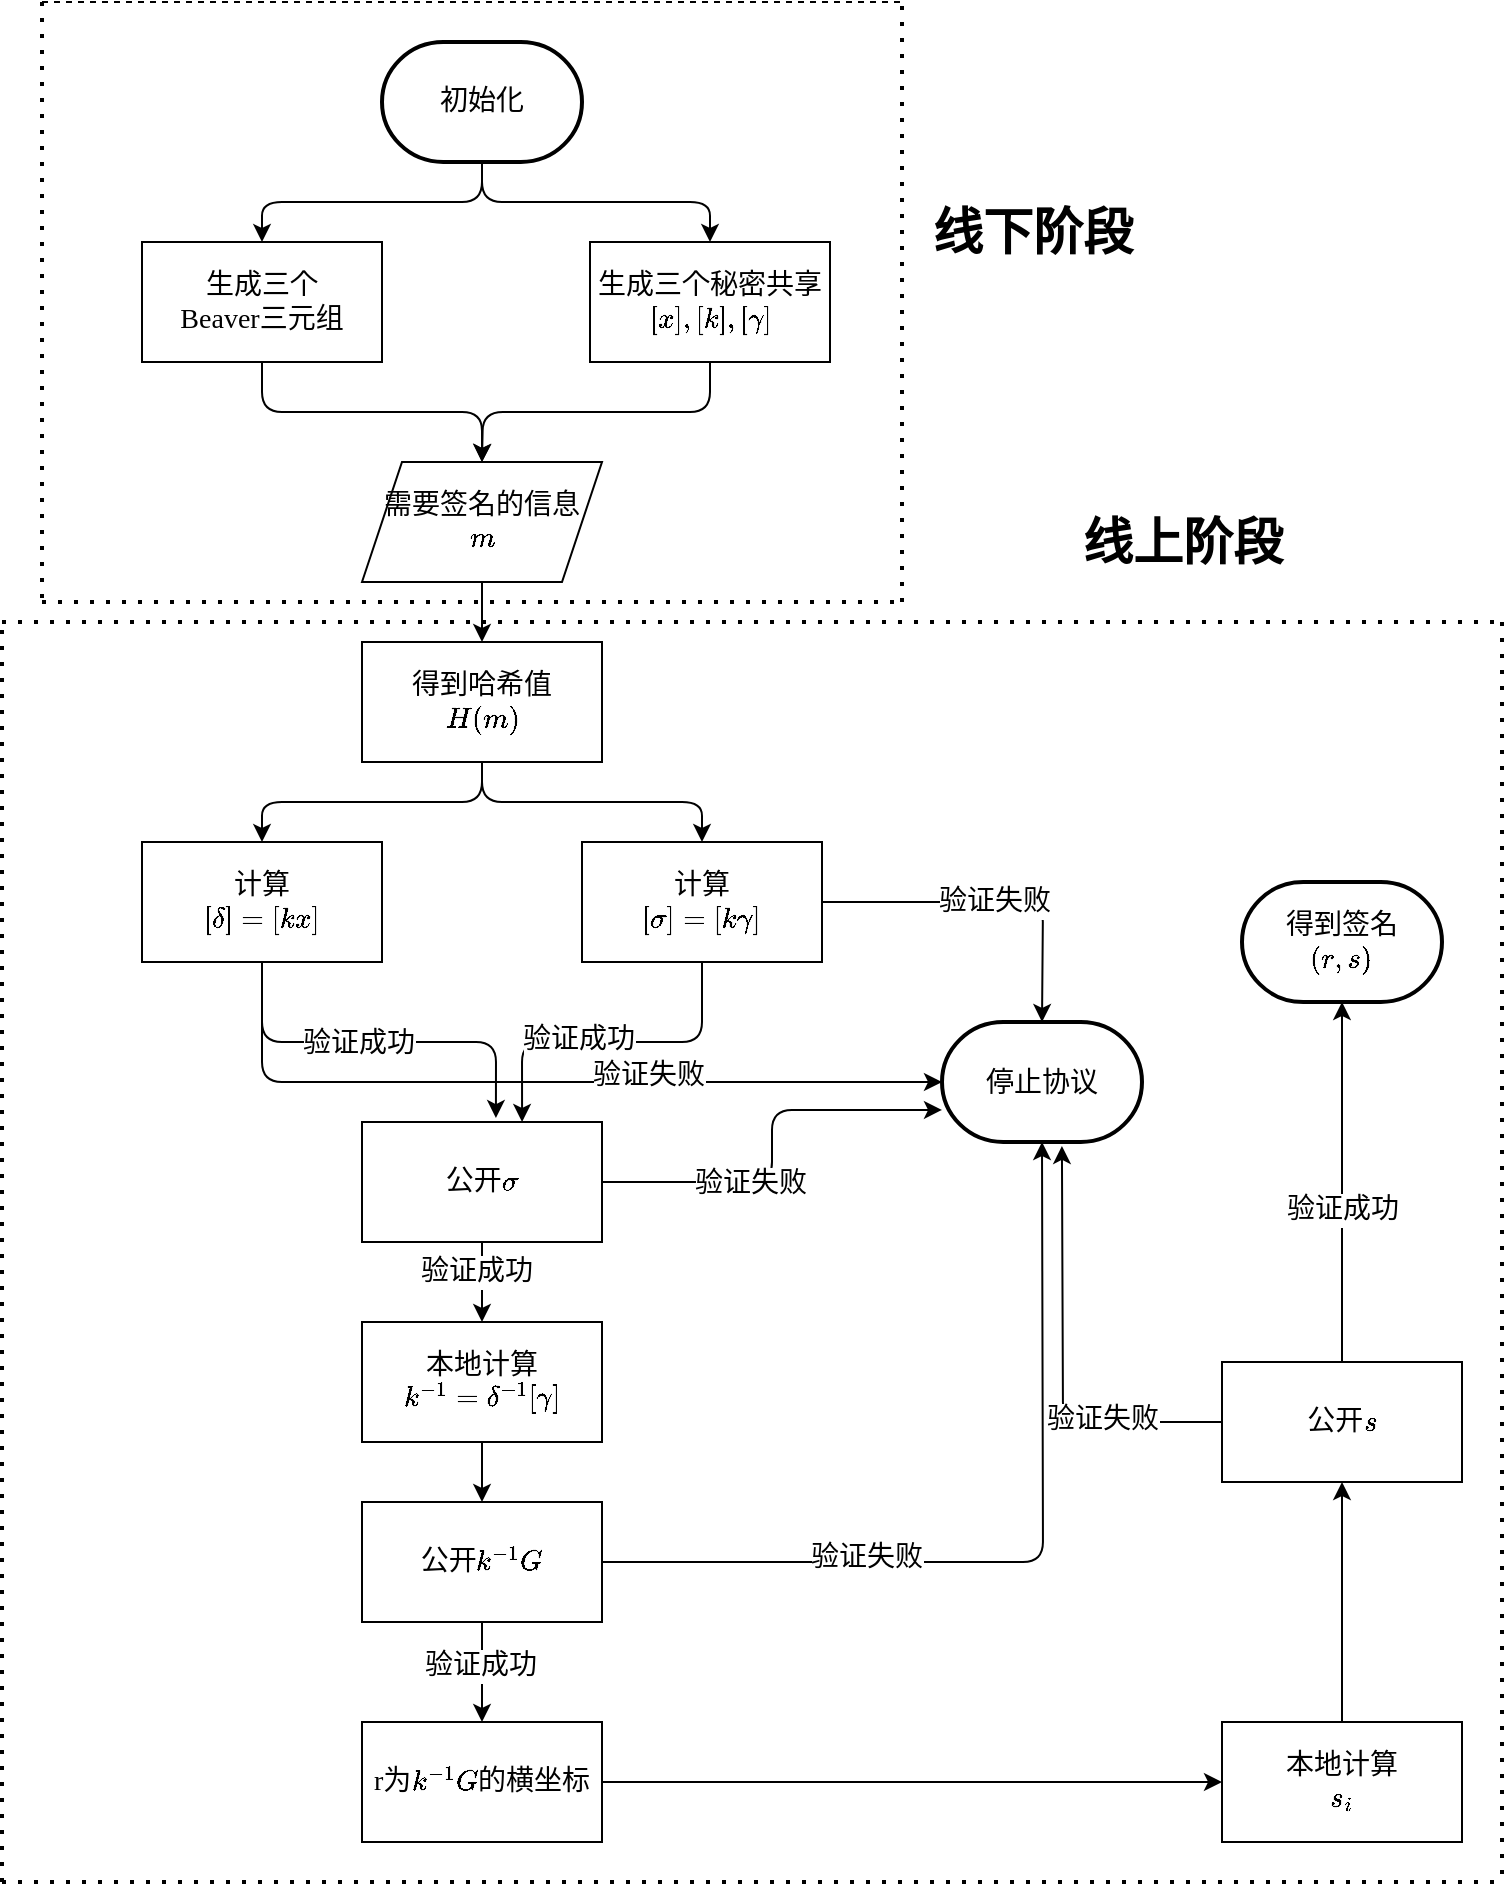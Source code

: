 <mxfile version="14.7.6" type="github">
  <diagram id="C5RBs43oDa-KdzZeNtuy" name="Page-1">
    <mxGraphModel dx="1172" dy="448" grid="1" gridSize="10" guides="1" tooltips="1" connect="1" arrows="1" fold="1" page="1" pageScale="1" pageWidth="827" pageHeight="1169" math="1" shadow="0">
      <root>
        <mxCell id="WIyWlLk6GJQsqaUBKTNV-0" />
        <mxCell id="WIyWlLk6GJQsqaUBKTNV-1" parent="WIyWlLk6GJQsqaUBKTNV-0" />
        <mxCell id="HR1H380nde_SgZ4ag6ca-2" style="edgeStyle=orthogonalEdgeStyle;orthogonalLoop=1;jettySize=auto;html=1;exitX=0.5;exitY=1;exitDx=0;exitDy=0;exitPerimeter=0;entryX=0.5;entryY=0;entryDx=0;entryDy=0;fontFamily=Times New Roman;fontSize=14;" parent="WIyWlLk6GJQsqaUBKTNV-1" source="HR1H380nde_SgZ4ag6ca-0" target="HR1H380nde_SgZ4ag6ca-1" edge="1">
          <mxGeometry relative="1" as="geometry" />
        </mxCell>
        <mxCell id="HR1H380nde_SgZ4ag6ca-4" style="edgeStyle=orthogonalEdgeStyle;orthogonalLoop=1;jettySize=auto;html=1;exitX=0.5;exitY=1;exitDx=0;exitDy=0;exitPerimeter=0;fontFamily=Times New Roman;fontSize=14;" parent="WIyWlLk6GJQsqaUBKTNV-1" source="HR1H380nde_SgZ4ag6ca-0" target="HR1H380nde_SgZ4ag6ca-3" edge="1">
          <mxGeometry relative="1" as="geometry" />
        </mxCell>
        <mxCell id="HR1H380nde_SgZ4ag6ca-0" value="初始化" style="strokeWidth=2;html=1;shape=mxgraph.flowchart.terminator;whiteSpace=wrap;fontFamily=Times New Roman;fontSize=14;" parent="WIyWlLk6GJQsqaUBKTNV-1" vertex="1">
          <mxGeometry x="250" y="60" width="100" height="60" as="geometry" />
        </mxCell>
        <mxCell id="HR1H380nde_SgZ4ag6ca-6" style="edgeStyle=orthogonalEdgeStyle;orthogonalLoop=1;jettySize=auto;html=1;exitX=0.5;exitY=1;exitDx=0;exitDy=0;fontFamily=Times New Roman;fontSize=14;" parent="WIyWlLk6GJQsqaUBKTNV-1" source="HR1H380nde_SgZ4ag6ca-1" target="HR1H380nde_SgZ4ag6ca-5" edge="1">
          <mxGeometry relative="1" as="geometry" />
        </mxCell>
        <mxCell id="HR1H380nde_SgZ4ag6ca-1" value="生成三个&lt;br style=&quot;font-size: 14px;&quot;&gt;Beaver三元组" style="whiteSpace=wrap;html=1;fontFamily=Times New Roman;fontSize=14;" parent="WIyWlLk6GJQsqaUBKTNV-1" vertex="1">
          <mxGeometry x="130" y="160" width="120" height="60" as="geometry" />
        </mxCell>
        <mxCell id="HR1H380nde_SgZ4ag6ca-7" style="edgeStyle=orthogonalEdgeStyle;orthogonalLoop=1;jettySize=auto;html=1;exitX=0.5;exitY=1;exitDx=0;exitDy=0;fontFamily=Times New Roman;fontSize=14;" parent="WIyWlLk6GJQsqaUBKTNV-1" source="HR1H380nde_SgZ4ag6ca-3" edge="1">
          <mxGeometry relative="1" as="geometry">
            <mxPoint x="300" y="270" as="targetPoint" />
          </mxGeometry>
        </mxCell>
        <mxCell id="HR1H380nde_SgZ4ag6ca-3" value="生成三个秘密共享\([x], [k], [\gamma]\)" style="whiteSpace=wrap;html=1;fontFamily=Times New Roman;fontSize=14;" parent="WIyWlLk6GJQsqaUBKTNV-1" vertex="1">
          <mxGeometry x="354" y="160" width="120" height="60" as="geometry" />
        </mxCell>
        <mxCell id="HR1H380nde_SgZ4ag6ca-12" style="edgeStyle=orthogonalEdgeStyle;orthogonalLoop=1;jettySize=auto;html=1;exitX=0.5;exitY=1;exitDx=0;exitDy=0;fontFamily=Times New Roman;fontSize=14;" parent="WIyWlLk6GJQsqaUBKTNV-1" source="HR1H380nde_SgZ4ag6ca-5" target="HR1H380nde_SgZ4ag6ca-10" edge="1">
          <mxGeometry relative="1" as="geometry" />
        </mxCell>
        <mxCell id="HR1H380nde_SgZ4ag6ca-5" value="需要签名的信息&lt;br style=&quot;font-size: 14px;&quot;&gt;\( m\)" style="shape=parallelogram;perimeter=parallelogramPerimeter;whiteSpace=wrap;html=1;fixedSize=1;fontFamily=Times New Roman;fontSize=14;" parent="WIyWlLk6GJQsqaUBKTNV-1" vertex="1">
          <mxGeometry x="240" y="270" width="120" height="60" as="geometry" />
        </mxCell>
        <mxCell id="HR1H380nde_SgZ4ag6ca-15" style="edgeStyle=orthogonalEdgeStyle;orthogonalLoop=1;jettySize=auto;html=1;exitX=0.5;exitY=1;exitDx=0;exitDy=0;entryX=0.5;entryY=0;entryDx=0;entryDy=0;fontFamily=Times New Roman;fontSize=14;" parent="WIyWlLk6GJQsqaUBKTNV-1" source="HR1H380nde_SgZ4ag6ca-10" target="HR1H380nde_SgZ4ag6ca-13" edge="1">
          <mxGeometry relative="1" as="geometry" />
        </mxCell>
        <mxCell id="HR1H380nde_SgZ4ag6ca-16" style="edgeStyle=orthogonalEdgeStyle;orthogonalLoop=1;jettySize=auto;html=1;exitX=0.5;exitY=1;exitDx=0;exitDy=0;entryX=0.5;entryY=0;entryDx=0;entryDy=0;fontFamily=Times New Roman;fontSize=14;" parent="WIyWlLk6GJQsqaUBKTNV-1" source="HR1H380nde_SgZ4ag6ca-10" target="HR1H380nde_SgZ4ag6ca-14" edge="1">
          <mxGeometry relative="1" as="geometry" />
        </mxCell>
        <mxCell id="HR1H380nde_SgZ4ag6ca-10" value="得到哈希值&lt;br style=&quot;font-size: 14px;&quot;&gt;\( H(m)\)" style="whiteSpace=wrap;html=1;fontFamily=Times New Roman;fontSize=14;" parent="WIyWlLk6GJQsqaUBKTNV-1" vertex="1">
          <mxGeometry x="240" y="360" width="120" height="60" as="geometry" />
        </mxCell>
        <mxCell id="HR1H380nde_SgZ4ag6ca-18" style="edgeStyle=orthogonalEdgeStyle;orthogonalLoop=1;jettySize=auto;html=1;exitX=0.5;exitY=1;exitDx=0;exitDy=0;entryX=0;entryY=0.5;entryDx=0;entryDy=0;fontFamily=Times New Roman;fontSize=14;entryPerimeter=0;" parent="WIyWlLk6GJQsqaUBKTNV-1" source="HR1H380nde_SgZ4ag6ca-13" target="KC6cB53G71l2nRlVm3Nq-0" edge="1">
          <mxGeometry relative="1" as="geometry">
            <mxPoint x="520" y="580" as="targetPoint" />
          </mxGeometry>
        </mxCell>
        <mxCell id="HR1H380nde_SgZ4ag6ca-19" value="验证失败" style="edgeLabel;html=1;align=center;verticalAlign=middle;resizable=0;points=[];fontFamily=Times New Roman;fontSize=14;" parent="HR1H380nde_SgZ4ag6ca-18" vertex="1" connectable="0">
          <mxGeometry x="0.262" y="3" relative="1" as="geometry">
            <mxPoint as="offset" />
          </mxGeometry>
        </mxCell>
        <mxCell id="HR1H380nde_SgZ4ag6ca-22" style="edgeStyle=orthogonalEdgeStyle;orthogonalLoop=1;jettySize=auto;html=1;exitX=0.5;exitY=1;exitDx=0;exitDy=0;entryX=0.558;entryY=-0.033;entryDx=0;entryDy=0;entryPerimeter=0;fontFamily=Times New Roman;fontSize=14;" parent="WIyWlLk6GJQsqaUBKTNV-1" source="HR1H380nde_SgZ4ag6ca-13" target="HR1H380nde_SgZ4ag6ca-21" edge="1">
          <mxGeometry relative="1" as="geometry" />
        </mxCell>
        <mxCell id="HR1H380nde_SgZ4ag6ca-25" value="验证成功" style="edgeLabel;html=1;align=center;verticalAlign=middle;resizable=0;points=[];fontFamily=Times New Roman;fontSize=14;" parent="HR1H380nde_SgZ4ag6ca-22" vertex="1" connectable="0">
          <mxGeometry x="-0.098" y="-1" relative="1" as="geometry">
            <mxPoint as="offset" />
          </mxGeometry>
        </mxCell>
        <mxCell id="HR1H380nde_SgZ4ag6ca-13" value="计算&lt;br style=&quot;font-size: 14px;&quot;&gt;\( [\delta]=[kx]\)" style="whiteSpace=wrap;html=1;fontFamily=Times New Roman;fontSize=14;" parent="WIyWlLk6GJQsqaUBKTNV-1" vertex="1">
          <mxGeometry x="130" y="460" width="120" height="60" as="geometry" />
        </mxCell>
        <mxCell id="HR1H380nde_SgZ4ag6ca-20" value="验证失败" style="edgeStyle=orthogonalEdgeStyle;orthogonalLoop=1;jettySize=auto;html=1;exitX=1;exitY=0.5;exitDx=0;exitDy=0;entryX=0.5;entryY=0;entryDx=0;entryDy=0;fontFamily=Times New Roman;fontSize=14;" parent="WIyWlLk6GJQsqaUBKTNV-1" source="HR1H380nde_SgZ4ag6ca-14" edge="1">
          <mxGeometry relative="1" as="geometry">
            <mxPoint x="580" y="550" as="targetPoint" />
          </mxGeometry>
        </mxCell>
        <mxCell id="HR1H380nde_SgZ4ag6ca-24" style="edgeStyle=orthogonalEdgeStyle;orthogonalLoop=1;jettySize=auto;html=1;exitX=0.5;exitY=1;exitDx=0;exitDy=0;entryX=0.667;entryY=0;entryDx=0;entryDy=0;entryPerimeter=0;fontFamily=Times New Roman;fontSize=14;" parent="WIyWlLk6GJQsqaUBKTNV-1" source="HR1H380nde_SgZ4ag6ca-14" target="HR1H380nde_SgZ4ag6ca-21" edge="1">
          <mxGeometry relative="1" as="geometry" />
        </mxCell>
        <mxCell id="HR1H380nde_SgZ4ag6ca-27" value="验证成功" style="edgeLabel;html=1;align=center;verticalAlign=middle;resizable=0;points=[];fontFamily=Times New Roman;fontSize=14;" parent="HR1H380nde_SgZ4ag6ca-24" vertex="1" connectable="0">
          <mxGeometry x="0.2" y="-1" relative="1" as="geometry">
            <mxPoint as="offset" />
          </mxGeometry>
        </mxCell>
        <mxCell id="HR1H380nde_SgZ4ag6ca-14" value="计算&lt;br style=&quot;font-size: 14px;&quot;&gt;\([\sigma]=[k\gamma]\)" style="whiteSpace=wrap;html=1;fontFamily=Times New Roman;fontSize=14;" parent="WIyWlLk6GJQsqaUBKTNV-1" vertex="1">
          <mxGeometry x="350" y="460" width="120" height="60" as="geometry" />
        </mxCell>
        <mxCell id="HR1H380nde_SgZ4ag6ca-28" style="edgeStyle=orthogonalEdgeStyle;orthogonalLoop=1;jettySize=auto;html=1;exitX=1;exitY=0.5;exitDx=0;exitDy=0;entryX=0;entryY=0.733;entryDx=0;entryDy=0;fontFamily=Times New Roman;fontSize=14;entryPerimeter=0;" parent="WIyWlLk6GJQsqaUBKTNV-1" source="HR1H380nde_SgZ4ag6ca-21" target="KC6cB53G71l2nRlVm3Nq-0" edge="1">
          <mxGeometry relative="1" as="geometry">
            <mxPoint x="580" y="610" as="targetPoint" />
          </mxGeometry>
        </mxCell>
        <mxCell id="HR1H380nde_SgZ4ag6ca-29" value="验证失败" style="edgeLabel;html=1;align=center;verticalAlign=middle;resizable=0;points=[];fontFamily=Times New Roman;fontSize=14;" parent="HR1H380nde_SgZ4ag6ca-28" vertex="1" connectable="0">
          <mxGeometry x="-0.283" y="-1" relative="1" as="geometry">
            <mxPoint as="offset" />
          </mxGeometry>
        </mxCell>
        <mxCell id="HR1H380nde_SgZ4ag6ca-31" style="edgeStyle=orthogonalEdgeStyle;orthogonalLoop=1;jettySize=auto;html=1;exitX=0.5;exitY=1;exitDx=0;exitDy=0;fontFamily=Times New Roman;fontSize=14;" parent="WIyWlLk6GJQsqaUBKTNV-1" source="HR1H380nde_SgZ4ag6ca-21" target="HR1H380nde_SgZ4ag6ca-30" edge="1">
          <mxGeometry relative="1" as="geometry" />
        </mxCell>
        <mxCell id="HR1H380nde_SgZ4ag6ca-32" value="验证成功" style="edgeLabel;html=1;align=center;verticalAlign=middle;resizable=0;points=[];fontFamily=Times New Roman;fontSize=14;" parent="HR1H380nde_SgZ4ag6ca-31" vertex="1" connectable="0">
          <mxGeometry x="-0.25" y="-3" relative="1" as="geometry">
            <mxPoint as="offset" />
          </mxGeometry>
        </mxCell>
        <mxCell id="HR1H380nde_SgZ4ag6ca-21" value="公开\( \sigma\)" style="whiteSpace=wrap;html=1;fontFamily=Times New Roman;fontSize=14;" parent="WIyWlLk6GJQsqaUBKTNV-1" vertex="1">
          <mxGeometry x="240" y="600" width="120" height="60" as="geometry" />
        </mxCell>
        <mxCell id="HR1H380nde_SgZ4ag6ca-34" style="edgeStyle=orthogonalEdgeStyle;orthogonalLoop=1;jettySize=auto;html=1;exitX=0.5;exitY=1;exitDx=0;exitDy=0;fontFamily=Times New Roman;fontSize=14;" parent="WIyWlLk6GJQsqaUBKTNV-1" source="HR1H380nde_SgZ4ag6ca-30" target="HR1H380nde_SgZ4ag6ca-33" edge="1">
          <mxGeometry relative="1" as="geometry" />
        </mxCell>
        <mxCell id="HR1H380nde_SgZ4ag6ca-30" value="本地计算&lt;br style=&quot;font-size: 14px;&quot;&gt;\( k^{-1}=\delta^{-1} [\gamma]\)" style="whiteSpace=wrap;html=1;fontFamily=Times New Roman;fontSize=14;" parent="WIyWlLk6GJQsqaUBKTNV-1" vertex="1">
          <mxGeometry x="240" y="700" width="120" height="60" as="geometry" />
        </mxCell>
        <mxCell id="HR1H380nde_SgZ4ag6ca-36" style="edgeStyle=orthogonalEdgeStyle;orthogonalLoop=1;jettySize=auto;html=1;exitX=1;exitY=0.5;exitDx=0;exitDy=0;entryX=0.5;entryY=1;entryDx=0;entryDy=0;fontFamily=Times New Roman;fontSize=14;" parent="WIyWlLk6GJQsqaUBKTNV-1" source="HR1H380nde_SgZ4ag6ca-33" edge="1">
          <mxGeometry relative="1" as="geometry">
            <mxPoint x="580" y="610" as="targetPoint" />
          </mxGeometry>
        </mxCell>
        <mxCell id="HR1H380nde_SgZ4ag6ca-37" value="验证失败" style="edgeLabel;html=1;align=center;verticalAlign=middle;resizable=0;points=[];fontFamily=Times New Roman;fontSize=14;" parent="HR1H380nde_SgZ4ag6ca-36" vertex="1" connectable="0">
          <mxGeometry x="-0.386" y="2" relative="1" as="geometry">
            <mxPoint as="offset" />
          </mxGeometry>
        </mxCell>
        <mxCell id="HR1H380nde_SgZ4ag6ca-39" style="edgeStyle=orthogonalEdgeStyle;orthogonalLoop=1;jettySize=auto;html=1;exitX=0.5;exitY=1;exitDx=0;exitDy=0;fontFamily=Times New Roman;fontSize=14;" parent="WIyWlLk6GJQsqaUBKTNV-1" source="HR1H380nde_SgZ4ag6ca-33" target="HR1H380nde_SgZ4ag6ca-38" edge="1">
          <mxGeometry relative="1" as="geometry" />
        </mxCell>
        <mxCell id="HR1H380nde_SgZ4ag6ca-40" value="验证成功" style="edgeLabel;html=1;align=center;verticalAlign=middle;resizable=0;points=[];fontFamily=Times New Roman;fontSize=14;" parent="HR1H380nde_SgZ4ag6ca-39" vertex="1" connectable="0">
          <mxGeometry x="-0.12" y="-1" relative="1" as="geometry">
            <mxPoint as="offset" />
          </mxGeometry>
        </mxCell>
        <mxCell id="HR1H380nde_SgZ4ag6ca-33" value="公开\( k^{-1}G\)" style="whiteSpace=wrap;html=1;fontFamily=Times New Roman;fontSize=14;" parent="WIyWlLk6GJQsqaUBKTNV-1" vertex="1">
          <mxGeometry x="240" y="790" width="120" height="60" as="geometry" />
        </mxCell>
        <mxCell id="HR1H380nde_SgZ4ag6ca-41" style="edgeStyle=orthogonalEdgeStyle;orthogonalLoop=1;jettySize=auto;html=1;exitX=1;exitY=0.5;exitDx=0;exitDy=0;fontFamily=Times New Roman;fontSize=14;" parent="WIyWlLk6GJQsqaUBKTNV-1" source="HR1H380nde_SgZ4ag6ca-38" edge="1">
          <mxGeometry relative="1" as="geometry">
            <mxPoint x="670" y="930" as="targetPoint" />
          </mxGeometry>
        </mxCell>
        <mxCell id="HR1H380nde_SgZ4ag6ca-38" value="r为\(k^{-1}G\)的横坐标" style="whiteSpace=wrap;html=1;fontFamily=Times New Roman;fontSize=14;" parent="WIyWlLk6GJQsqaUBKTNV-1" vertex="1">
          <mxGeometry x="240" y="900" width="120" height="60" as="geometry" />
        </mxCell>
        <mxCell id="HR1H380nde_SgZ4ag6ca-43" style="edgeStyle=orthogonalEdgeStyle;orthogonalLoop=1;jettySize=auto;html=1;exitX=0.5;exitY=0;exitDx=0;exitDy=0;fontFamily=Times New Roman;fontSize=14;" parent="WIyWlLk6GJQsqaUBKTNV-1" source="HR1H380nde_SgZ4ag6ca-42" edge="1">
          <mxGeometry relative="1" as="geometry">
            <mxPoint x="730" y="780" as="targetPoint" />
          </mxGeometry>
        </mxCell>
        <mxCell id="HR1H380nde_SgZ4ag6ca-42" value="本地计算&lt;br style=&quot;font-size: 14px;&quot;&gt;\( s_{i}\)" style="whiteSpace=wrap;html=1;fontFamily=Times New Roman;fontSize=14;" parent="WIyWlLk6GJQsqaUBKTNV-1" vertex="1">
          <mxGeometry x="670" y="900" width="120" height="60" as="geometry" />
        </mxCell>
        <mxCell id="HR1H380nde_SgZ4ag6ca-45" style="edgeStyle=orthogonalEdgeStyle;orthogonalLoop=1;jettySize=auto;html=1;exitX=0;exitY=0.5;exitDx=0;exitDy=0;entryX=0.583;entryY=1.033;entryDx=0;entryDy=0;entryPerimeter=0;fontFamily=Times New Roman;fontSize=14;" parent="WIyWlLk6GJQsqaUBKTNV-1" source="HR1H380nde_SgZ4ag6ca-44" edge="1">
          <mxGeometry relative="1" as="geometry">
            <mxPoint x="589.96" y="611.98" as="targetPoint" />
          </mxGeometry>
        </mxCell>
        <mxCell id="HR1H380nde_SgZ4ag6ca-46" value="验证失败" style="edgeLabel;html=1;align=center;verticalAlign=middle;resizable=0;points=[];fontFamily=Times New Roman;fontSize=14;" parent="HR1H380nde_SgZ4ag6ca-45" vertex="1" connectable="0">
          <mxGeometry x="-0.45" y="-1" relative="1" as="geometry">
            <mxPoint as="offset" />
          </mxGeometry>
        </mxCell>
        <mxCell id="HR1H380nde_SgZ4ag6ca-48" style="edgeStyle=orthogonalEdgeStyle;orthogonalLoop=1;jettySize=auto;html=1;exitX=0.5;exitY=0;exitDx=0;exitDy=0;entryX=0.5;entryY=1;entryDx=0;entryDy=0;entryPerimeter=0;fontFamily=Times New Roman;fontSize=14;" parent="WIyWlLk6GJQsqaUBKTNV-1" source="HR1H380nde_SgZ4ag6ca-44" target="HR1H380nde_SgZ4ag6ca-47" edge="1">
          <mxGeometry relative="1" as="geometry" />
        </mxCell>
        <mxCell id="HR1H380nde_SgZ4ag6ca-49" value="验证成功" style="edgeLabel;html=1;align=center;verticalAlign=middle;resizable=0;points=[];fontFamily=Times New Roman;fontSize=14;" parent="HR1H380nde_SgZ4ag6ca-48" vertex="1" connectable="0">
          <mxGeometry x="-0.156" relative="1" as="geometry">
            <mxPoint as="offset" />
          </mxGeometry>
        </mxCell>
        <mxCell id="HR1H380nde_SgZ4ag6ca-44" value="公开\(s\)" style="whiteSpace=wrap;html=1;fontFamily=Times New Roman;fontSize=14;" parent="WIyWlLk6GJQsqaUBKTNV-1" vertex="1">
          <mxGeometry x="670" y="720" width="120" height="60" as="geometry" />
        </mxCell>
        <mxCell id="HR1H380nde_SgZ4ag6ca-47" value="得到签名&lt;br style=&quot;font-size: 14px;&quot;&gt;\( (r,s)\)" style="strokeWidth=2;html=1;shape=mxgraph.flowchart.terminator;whiteSpace=wrap;fontFamily=Times New Roman;fontSize=14;" parent="WIyWlLk6GJQsqaUBKTNV-1" vertex="1">
          <mxGeometry x="680" y="480" width="100" height="60" as="geometry" />
        </mxCell>
        <mxCell id="KC6cB53G71l2nRlVm3Nq-0" value="&lt;font style=&quot;font-size: 14px&quot;&gt;停止协议&lt;/font&gt;" style="strokeWidth=2;html=1;shape=mxgraph.flowchart.terminator;whiteSpace=wrap;" parent="WIyWlLk6GJQsqaUBKTNV-1" vertex="1">
          <mxGeometry x="530" y="550" width="100" height="60" as="geometry" />
        </mxCell>
        <mxCell id="69b1ilwp8cbKNR3Uu-tJ-1" value="" style="endArrow=none;dashed=1;html=1;dashPattern=1 3;strokeWidth=2;" edge="1" parent="WIyWlLk6GJQsqaUBKTNV-1">
          <mxGeometry width="50" height="50" relative="1" as="geometry">
            <mxPoint x="80" y="340" as="sourcePoint" />
            <mxPoint x="510" y="340" as="targetPoint" />
          </mxGeometry>
        </mxCell>
        <mxCell id="69b1ilwp8cbKNR3Uu-tJ-2" value="" style="endArrow=none;dashed=1;html=1;dashPattern=1 3;strokeWidth=2;" edge="1" parent="WIyWlLk6GJQsqaUBKTNV-1">
          <mxGeometry width="50" height="50" relative="1" as="geometry">
            <mxPoint x="510" y="340" as="sourcePoint" />
            <mxPoint x="510" y="40" as="targetPoint" />
          </mxGeometry>
        </mxCell>
        <mxCell id="69b1ilwp8cbKNR3Uu-tJ-3" value="" style="endArrow=none;dashed=1;html=1;dashPattern=1 3;strokeWidth=2;" edge="1" parent="WIyWlLk6GJQsqaUBKTNV-1">
          <mxGeometry width="50" height="50" relative="1" as="geometry">
            <mxPoint x="80" y="40" as="sourcePoint" />
            <mxPoint x="80" y="340" as="targetPoint" />
          </mxGeometry>
        </mxCell>
        <mxCell id="69b1ilwp8cbKNR3Uu-tJ-4" value="" style="endArrow=none;dashed=1;html=1;" edge="1" parent="WIyWlLk6GJQsqaUBKTNV-1">
          <mxGeometry width="50" height="50" relative="1" as="geometry">
            <mxPoint x="80" y="40" as="sourcePoint" />
            <mxPoint x="510" y="40" as="targetPoint" />
          </mxGeometry>
        </mxCell>
        <mxCell id="69b1ilwp8cbKNR3Uu-tJ-5" value="&lt;font style=&quot;font-size: 25px&quot;&gt;线下阶段&lt;/font&gt;" style="text;strokeColor=none;fillColor=none;html=1;fontSize=24;fontStyle=1;verticalAlign=middle;align=center;" vertex="1" parent="WIyWlLk6GJQsqaUBKTNV-1">
          <mxGeometry x="510" y="130" width="130" height="50" as="geometry" />
        </mxCell>
        <mxCell id="69b1ilwp8cbKNR3Uu-tJ-6" value="" style="endArrow=none;dashed=1;html=1;dashPattern=1 3;strokeWidth=2;" edge="1" parent="WIyWlLk6GJQsqaUBKTNV-1">
          <mxGeometry width="50" height="50" relative="1" as="geometry">
            <mxPoint x="60" y="350" as="sourcePoint" />
            <mxPoint x="810" y="350" as="targetPoint" />
          </mxGeometry>
        </mxCell>
        <mxCell id="69b1ilwp8cbKNR3Uu-tJ-7" value="" style="endArrow=none;dashed=1;html=1;dashPattern=1 3;strokeWidth=2;" edge="1" parent="WIyWlLk6GJQsqaUBKTNV-1">
          <mxGeometry width="50" height="50" relative="1" as="geometry">
            <mxPoint x="60" y="980" as="sourcePoint" />
            <mxPoint x="60" y="350" as="targetPoint" />
          </mxGeometry>
        </mxCell>
        <mxCell id="69b1ilwp8cbKNR3Uu-tJ-8" value="" style="endArrow=none;dashed=1;html=1;dashPattern=1 3;strokeWidth=2;" edge="1" parent="WIyWlLk6GJQsqaUBKTNV-1">
          <mxGeometry width="50" height="50" relative="1" as="geometry">
            <mxPoint x="60" y="980" as="sourcePoint" />
            <mxPoint x="810" y="980" as="targetPoint" />
          </mxGeometry>
        </mxCell>
        <mxCell id="69b1ilwp8cbKNR3Uu-tJ-9" value="" style="endArrow=none;dashed=1;html=1;dashPattern=1 3;strokeWidth=2;" edge="1" parent="WIyWlLk6GJQsqaUBKTNV-1">
          <mxGeometry width="50" height="50" relative="1" as="geometry">
            <mxPoint x="810" y="350" as="sourcePoint" />
            <mxPoint x="810" y="980" as="targetPoint" />
          </mxGeometry>
        </mxCell>
        <mxCell id="69b1ilwp8cbKNR3Uu-tJ-10" value="&lt;font style=&quot;font-size: 25px&quot;&gt;线上阶段&lt;/font&gt;" style="text;strokeColor=none;fillColor=none;html=1;fontSize=24;fontStyle=1;verticalAlign=middle;align=center;" vertex="1" parent="WIyWlLk6GJQsqaUBKTNV-1">
          <mxGeometry x="600" y="290" width="100" height="40" as="geometry" />
        </mxCell>
      </root>
    </mxGraphModel>
  </diagram>
</mxfile>
